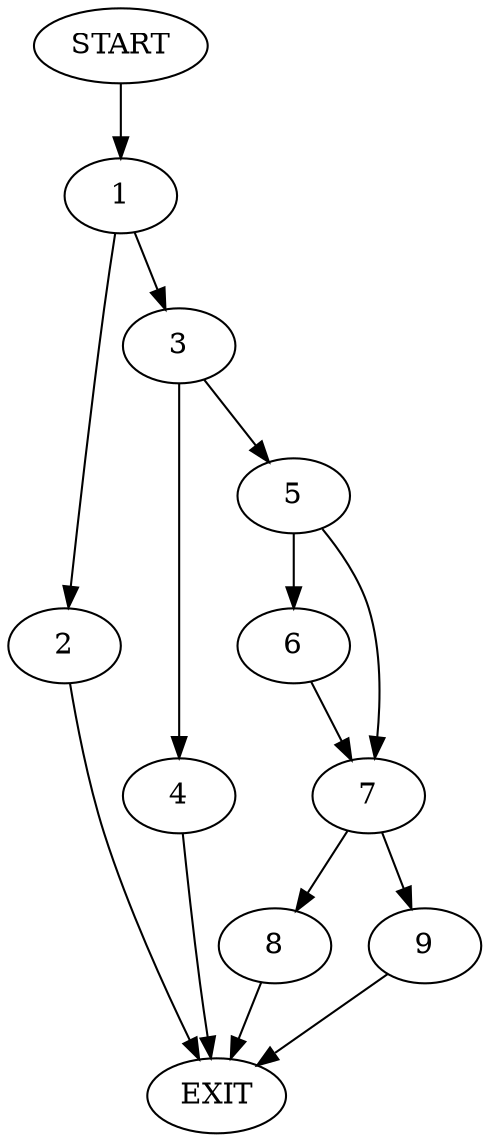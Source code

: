 digraph {
0 [label="START"]
10 [label="EXIT"]
0 -> 1
1 -> 2
1 -> 3
2 -> 10
3 -> 4
3 -> 5
5 -> 6
5 -> 7
4 -> 10
7 -> 8
7 -> 9
6 -> 7
9 -> 10
8 -> 10
}
